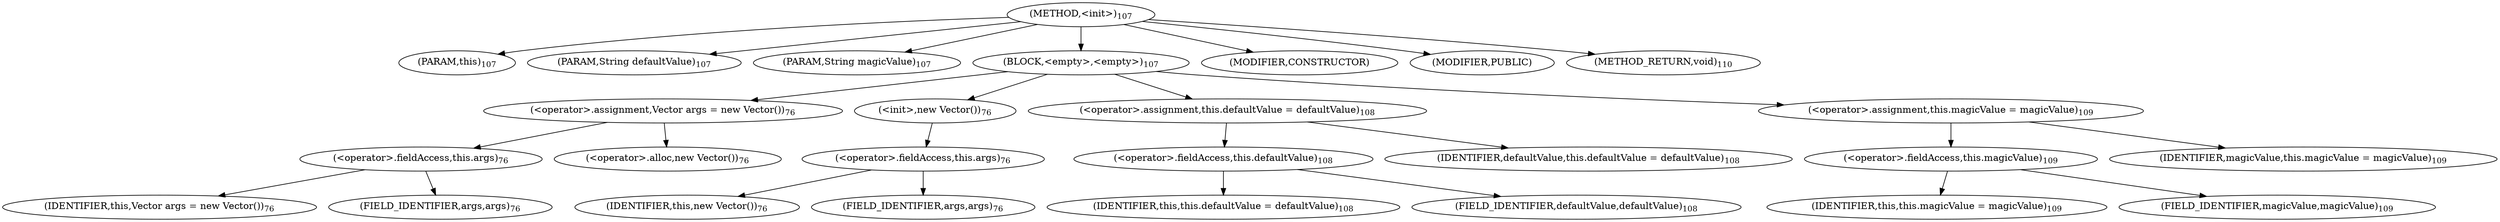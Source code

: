 digraph "&lt;init&gt;" {  
"52" [label = <(METHOD,&lt;init&gt;)<SUB>107</SUB>> ]
"6" [label = <(PARAM,this)<SUB>107</SUB>> ]
"53" [label = <(PARAM,String defaultValue)<SUB>107</SUB>> ]
"54" [label = <(PARAM,String magicValue)<SUB>107</SUB>> ]
"55" [label = <(BLOCK,&lt;empty&gt;,&lt;empty&gt;)<SUB>107</SUB>> ]
"56" [label = <(&lt;operator&gt;.assignment,Vector args = new Vector())<SUB>76</SUB>> ]
"57" [label = <(&lt;operator&gt;.fieldAccess,this.args)<SUB>76</SUB>> ]
"58" [label = <(IDENTIFIER,this,Vector args = new Vector())<SUB>76</SUB>> ]
"59" [label = <(FIELD_IDENTIFIER,args,args)<SUB>76</SUB>> ]
"60" [label = <(&lt;operator&gt;.alloc,new Vector())<SUB>76</SUB>> ]
"61" [label = <(&lt;init&gt;,new Vector())<SUB>76</SUB>> ]
"62" [label = <(&lt;operator&gt;.fieldAccess,this.args)<SUB>76</SUB>> ]
"63" [label = <(IDENTIFIER,this,new Vector())<SUB>76</SUB>> ]
"64" [label = <(FIELD_IDENTIFIER,args,args)<SUB>76</SUB>> ]
"65" [label = <(&lt;operator&gt;.assignment,this.defaultValue = defaultValue)<SUB>108</SUB>> ]
"66" [label = <(&lt;operator&gt;.fieldAccess,this.defaultValue)<SUB>108</SUB>> ]
"5" [label = <(IDENTIFIER,this,this.defaultValue = defaultValue)<SUB>108</SUB>> ]
"67" [label = <(FIELD_IDENTIFIER,defaultValue,defaultValue)<SUB>108</SUB>> ]
"68" [label = <(IDENTIFIER,defaultValue,this.defaultValue = defaultValue)<SUB>108</SUB>> ]
"69" [label = <(&lt;operator&gt;.assignment,this.magicValue = magicValue)<SUB>109</SUB>> ]
"70" [label = <(&lt;operator&gt;.fieldAccess,this.magicValue)<SUB>109</SUB>> ]
"7" [label = <(IDENTIFIER,this,this.magicValue = magicValue)<SUB>109</SUB>> ]
"71" [label = <(FIELD_IDENTIFIER,magicValue,magicValue)<SUB>109</SUB>> ]
"72" [label = <(IDENTIFIER,magicValue,this.magicValue = magicValue)<SUB>109</SUB>> ]
"73" [label = <(MODIFIER,CONSTRUCTOR)> ]
"74" [label = <(MODIFIER,PUBLIC)> ]
"75" [label = <(METHOD_RETURN,void)<SUB>110</SUB>> ]
  "52" -> "6" 
  "52" -> "53" 
  "52" -> "54" 
  "52" -> "55" 
  "52" -> "73" 
  "52" -> "74" 
  "52" -> "75" 
  "55" -> "56" 
  "55" -> "61" 
  "55" -> "65" 
  "55" -> "69" 
  "56" -> "57" 
  "56" -> "60" 
  "57" -> "58" 
  "57" -> "59" 
  "61" -> "62" 
  "62" -> "63" 
  "62" -> "64" 
  "65" -> "66" 
  "65" -> "68" 
  "66" -> "5" 
  "66" -> "67" 
  "69" -> "70" 
  "69" -> "72" 
  "70" -> "7" 
  "70" -> "71" 
}
